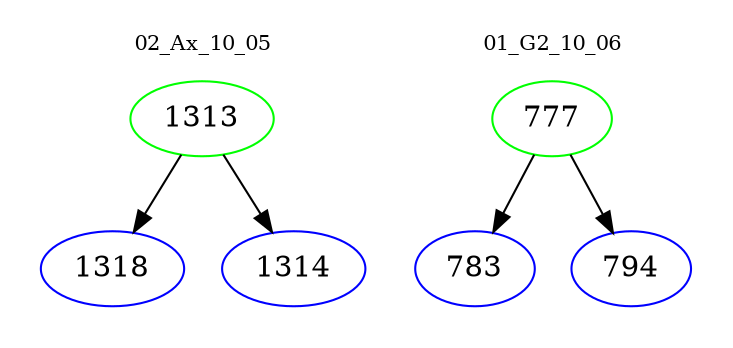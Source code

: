 digraph{
subgraph cluster_0 {
color = white
label = "02_Ax_10_05";
fontsize=10;
T0_1313 [label="1313", color="green"]
T0_1313 -> T0_1318 [color="black"]
T0_1318 [label="1318", color="blue"]
T0_1313 -> T0_1314 [color="black"]
T0_1314 [label="1314", color="blue"]
}
subgraph cluster_1 {
color = white
label = "01_G2_10_06";
fontsize=10;
T1_777 [label="777", color="green"]
T1_777 -> T1_783 [color="black"]
T1_783 [label="783", color="blue"]
T1_777 -> T1_794 [color="black"]
T1_794 [label="794", color="blue"]
}
}
